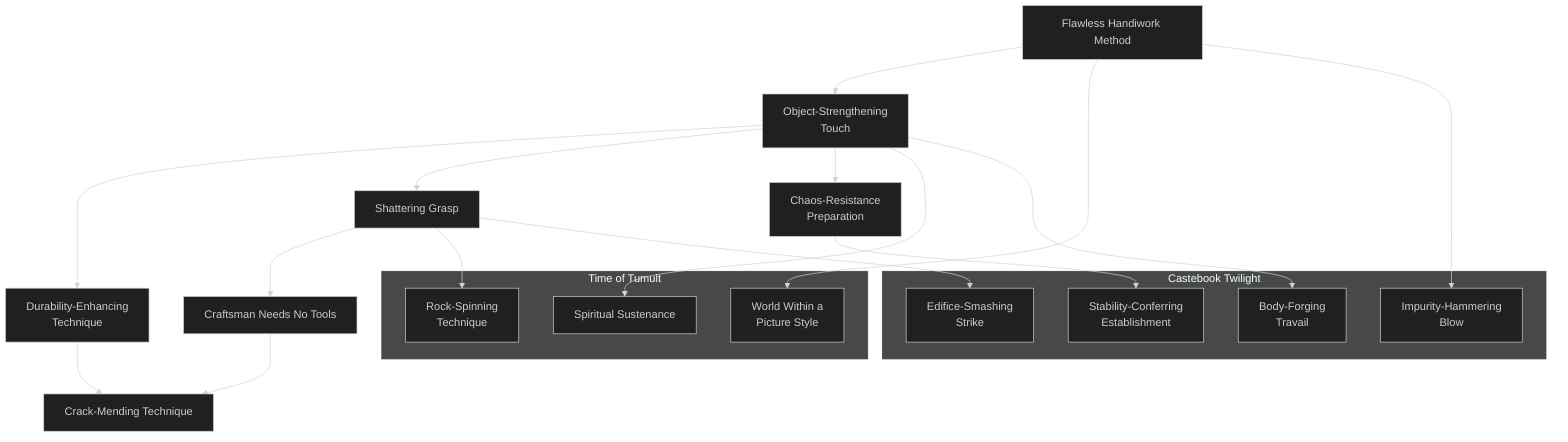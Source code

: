 ---
config:
  theme: dark
---

flowchart TD

    flawless_handiwork_method[Flawless Handiwork Method]
    click flawless_handiwork_method callback "
        Flawless Handiwork Method<br>
        <br>
        Cost: 3 motes per success<br>
        Duration: Instant<br>
        Type: Supplemental<br>
        Minimum Craft: 1<br>
        Minimum Essence: 1<br>
        Prerequisite Charms: None<br>
        <br>
        The character channels Essence through his hands and
        tools, enhancing his efforts and making the final produce of his
        work far more impressive than the fruits of any mortal craftsman's
        labor. To use this Charm, the player first makes a regular
        Intelligence or Stamina + Craft roll for the character. Then, the
        player may &quot;buy&quot; additional successes, up to the character's
        Essence rating + the number of successes rolled on the Craft roll.
        Each success bought in this fashion costs 3 motes of Essence.<br>
        Storytellers should consider strongly granting special bonuses
        to objects that are made from good or exceptional
        materials to start and that have astonishing numbers of successes.
        For more details on this, see the &quot;Craft&quot; section of the
        Drama chapter, page 245. Note that Flawless Handiwork
        Method's effects do not occur instantly — the character must
        still take the regular amount of time necessary to construct an
        object of that type, though he need take no longer. An Exalted
        craftsman can knock together in a morning items that would
        take a mortal craftsman months or years to produce.
        "

    object_strengthening_touch[Object-Strengthening<br>Touch]
    flawless_handiwork_method --> object_strengthening_touch
    click object_strengthening_touch callback "
        Object-Strengthening Touch<br>
        <br>
        Cost: 6 motes<br>
        Duration: One Scene<br>
        Type: Simple<br>
        Minimum Craft: 2<br>
        Minimum Essence: 1<br>
        Prerequisite Charms: Flawless Handiwork Method<br>
        <br>
        This Charm strengthens objects, allowing them to
        endure far more damage than normal. Very fragile objects
        such as those made of paper or glass cannot be damaged
        without the full exertion of a Strength at least equal to the
        Essence rating of the character who used the Object-
        Strengthening Touch Charm on them. Objects that are
        not so fragile take roughly twice as much force as normal
        to harm. For rules on breaking and lifting objects, see the
        &quot;Athletics&quot; section of the Drama chapter, page 251.<br>
        Object-Strengthening Touch does not just protect
        against breakage — strengthened objects are also resistant
        to fire, acid, freezing and other forms of damage. The
        character using Object-Strengthening Touch must touch
        the object in order to cause this Charm to take effect.
        Characters can strengthen any object, not just objects that
        are at the focus of the character's Craft Ability. This
        Charm does not work on animals or sentient beings.
        "

    durability_enhancing_technique[Durability-Enhancing<br>Technique]
    object_strengthening_touch --> durability_enhancing_technique
    click durability_enhancing_technique callback "
        Durability-Enhancing Technique<br>
        <br>
        Cost: 10 motes<br>
        Duration: Instant<br>
        Type: Simple<br>
        Minimum Craft: 3<br>
        Minimum Essence: 2<br>
        Prerequisite Charms: Object-Strengthening Touch<br>
        <br>
        Objects subjected to this Charm do not have the immense
        durability of objects subjected to Object-Strengthening
        Touch, but the enhancement is permanent. While objects
        treated with Durability-Enhancing Technique are not completely
        immune to the ravages of time and nature, they are
        very resistant, enduring at least 10 times as long as untreated
        objects. Objects treated with Durability-Enhancing Technique
        add twice the Exalted's score in the Crafts Ability to the
        Strength + Athletics dice pool required to break them. Items
        such as swords and axes that have been treated with
        Durability-Enhancing Technique hold their edges longer, even if
        used to hack through doors or otherwise mistreated
        "

    shattering_grasp[Shattering Grasp]
    object_strengthening_touch --> shattering_grasp
    click shattering_grasp callback "
        Shattering Grasp<br>
        <br>
        Cost: 5 motes<br>
        Duration: Instant<br>
        Type: Simple<br>
        Minimum Craft: 3<br>
        Minimum Essence: 2<br>
        Prerequisite Charms: Object-Strengthening Touch<br>
        <br>
        Someone who works with a material for a long time
        learns its strengths and weaknesses. A character who knows
        this Charm can channel Essence to intensify this knowledge
        and can rend stone and metal with his bare hands and tear
        apart wooden doors with his fingers. A character using the
        Shattering Grasp Charm multiplies his Strength + Athletics
        by 2 for the purposes of breaking or damaging the basic
        material he works with for the focus of his Craft skill -
        typically metal, stone or wood. If the character is making an
        attack against such an object, double his damage successes.
        Tanners and leathercrafters do not gain the ability to do extra
        damage in hand-to-hand combat with this Charm.
        "

    craftsman_needs_no_tools[Craftsman Needs No Tools]
    shattering_grasp --> craftsman_needs_no_tools
    click craftsman_needs_no_tools callback "
        Craftsman Needs No Tools<br>
        <br>
        Cost: 7 motes, 1 Willpower<br>
        Duration: One scene<br>
        Type: Simple<br>
        Minimum Craft: 5<br>
        Minimum Essence: 3<br>
        Prerequisite Charms: Shattering Grasp<br>
        <br>
        The greatest burden of a craftsman is the pressing need for
        tools and a workshop. For an Exalted who has mastered this
        Charm, that is no problem at all. A character who knows this
        Charm can work directly with her chosen material, shaping it
        with hands and voice, laboring without any need for tools.
        Characters using this Charm slowly croon and purr to their
        work as they shape and form the material with their fingertips
        "

    chaos_resistance_preparation[Chaos-Resistance<br>Preparation]
    object_strengthening_touch --> chaos_resistance_preparation
    click chaos_resistance_preparation callback "
        Chaos-Resistance Preparation<br>
        <br>
        Cost: 10 motes, 1 Willpower<br>
        Duration: Instant<br>
        Type: Simple<br>
        Minimum Craft: 4<br>
        Minimum Essence: 2<br>
        Prerequisite Charms: Object-Strengthening Touch<br>
        The ravages of the Wyld can twist objects, as well as men. For
        every object that is made better suited to its task, 100 are ruined by
        the energies of unbounded change. This Charm makes an object
        far more resistant to the twisting effects of Wyld energy. Chaos
        Resistance Preparation is not as complete as the Lore Charms that:
        stabilize persons, causing an object protected by this Charm to take
        only take 10 times as long to change as it would normally. However,
        the effects of Chaos-Resistance Preparation are permanent. Objects
        treated with this Charm lend no protective qualities to their
        bearers — a suit of Chaos-Resistant armor will not protect the
        character wearing it from Wyld-induced mutation.
        "

    crack_mending_technique[Crack-Mending Technique]
    durability_enhancing_technique --> crack_mending_technique
    craftsman_needs_no_tools --> crack_mending_technique
    click crack_mending_technique callback "
        Crack-Mending Technique<br>
        <br>
        Cost: 10 motes, 1 Willpower, 1 health level<br>
        Duration: Instant<br>
        Type: Simple<br>
        Minimum Craft: 5<br>
        Minimum Essence: 3<br>
        Prerequisite Charms: Craftsman Needs No Tools, Durability-Enhancing Technique<br>
        <br>
        A character using the Crack-Mending Technique can fix
        any broken object, no matter how severely damaged, so long as
        it was not totally unmade (for example, by powerful sorcery,
        digestion in a Behemoth's gullet or immersion in molten rock).
        The character must spend a number of hours working on the
        object equal to 10 - her Essence, slowly piecing it back together
        and coaxing the fragments to bind to one another.<br>
        This Charm can even remake extremely damaged things
        such as shattered crystal and burnt paper, but it cannot
        remake metaphorical or conceptual things —it cannot mend
        broken hearts, oaths or promises, for example, nor can it
        remake shattered dreams or smashed hopes. Also, it cannot
        remake an object more yards in radius than the character's
        Essence rating. Crack-Mending Technique can restore damaged
        items of First Age manufacture but can do nothing to
        repair those whose magic has fled or been exhausted.
        "

    subgraph time_of_tumult[Time of Tumult]
        direction TB
        world_within_a_picture_style[World Within a<br>Picture Style]
        click world_within_a_picture_style callback "
            World Within a Picture Style<br>
            <br>
            Cost: 20 motes<br>
            Duration: One day or more<br>
            Type: Simple<br>
            Minimum Craft: 5<br>
            Minimum Occult: 3<br>
            Minimum Essence: 3<br>
            Prerequisite Charms: Flawless Handiwork Method<br>
            <br>
            A Solar who truly masters some form of representational
            art — most obviously painting, but other possibilities
            include tapestry-weaving, carving and metal-casting -
            can fashion miniature worlds within a lifelike representation.
            A being that knows how to expend Essence can step
            into the image and experience it as if it were real. Although
            the examples within the Invisible Fortress are &quot;life sized,&quot;
            a World Within a Picture's physical matrix could be much
            smaller; for instance, a metal brooch chased and enameled
            with an uncannily realistic miniature scene.<br>
            The World Within a Picture can include planes,
            animals or even people, but none of the people are actually
            real. They react only in simple, stereotyped ways, like
            automata. (A Solar can trap real people or spirits within a
            still life to become permanent characters, but this involves
            a spell of Celestial Circle Sorcery.) A World Within a
            Picture's simulated world cannot exceed one acre in area,
            although it may look much larger: A person who tries to
            travel beyond the boundaries of the still life either goes in
            a circle or steps out of the still life.<br>
            Creating a World Within a Picture takes weeks or
            months, depending on the artist's medium and the level of
            detail the artist desires. Once created, a World Within a
            Picture lasts until someone or something destroys it. Other
            Charms and sorceries can piggyback on a World Within a
            Picture if the artist wants to include magical effects within
            the simulated world, such a still life in which people can
            fly, or one that transforms visitors into other forms.<br>
            Entering a World Within a Picture costs 1 mote of
            Essence. Departing is free. Anyone caught within a completely
            destroyed Still Life dies. A Still Life that is merely damaged can
            be repaired, and prisoners retrieved, but only by someone who
            knows the World Within a Picture Style Charm.
            "

        rock_spinning_technique[Rock-Spinning<br>Technique]
        click rock_spinning_technique callback "
            Rock-Spinning Technique<br>
            <br>
            Cost: 3 motes<br>
            Duration: One hour<br>
            Type: Simple<br>
            Minimum Craft: 2<br>
            Minimum Essence: 2<br>
            Prerequisite Charms: Shattering Grasp<br>
            <br>
            This Charm enables a Solar to spin raw stone into
            flexible thread or yarn. Rock thread is fireproof but no
            stronger than linen and rather scratchy to wear. It is
            entirely adequate for tapestries, tablecloths, rugs and other
            utilitarian purposes, though, and in large quantities, it
            makes excellent insulation. The thread or yarn remains
            the same color as the original rock, making most spun rock
            rather drab — but a Solar with this Charm can spin jade or
            diamond as easily as slate or sandstone. A handkerchief of
            spun jewels would make an understated yet truly royal gift.
            The basic Charm requires no more than a simple
            drop-spindle or spinning wheel and a quantity of rock. The
            listed Essence cost and duration are for spinning a cubic
            foot of rock into a cubic yard of fluffy fiber. The process
            takes a full hour. A more elaborate apparatus (such as the
            broken machine in the Fortress) reduces the Essence cost
            to 1 mote, and the machine runs by itself once set running.
            Indeed, the apparatus reduces rock-spinning to magic that
            even unExalted mortals can perform.
            "

        spiritual_sustenance[Spiritual Sustenance]
        click spiritual_sustenance callback "
            Spiritual Sustenance<br>
            <br>
            Cost: Variable<br>
            Duration: Variable<br>
            Type: Simple<br>
            Minimum Craft: 3<br>
            Minimum Essence: 2<br>
            Prerequisite Charms: Object-Strengthening Touch<br>
            <br>
            Characters utilizing this Charm can mold
            edible food out of any other material, be it rock,
            wood or even snow. The simpler the food and
            the smaller the portion, the less it costs to make.
            Conjuring a loaf of bread requires just 1 mote of
            Essence and about five minutes, while sculpting
            an entire feast can cost 10 motes or more and
            take an entire day. This food can be stored.
            However, it will gradually lose its reality and
            after a week, it will fade to wisps of Essence
            when handled.<br>
            While it will fill the belly, conjured food
            offers little in the way of vitamins or minerals.
            For every week that food created in this manner,
            makes up more than 50 percent of a character's
            diet, he will lose one dot in Willpower. Obviously,
            if a character has mastered a sorcery that
            allows him to conjure real food, these penalties
            do not apply.
            "
    end

    flawless_handiwork_method --> world_within_a_picture_style
    shattering_grasp --> rock_spinning_technique
    object_strengthening_touch --> spiritual_sustenance

    subgraph Castebook Twilight
        direction TB
        impurity_hammering_blow[Impurity-Hammering<br>Blow]
        click impurity_hammering_blow callback "
            Impurity-Hammering Blow<br>
            <br>
            Cost: 5 motes<br>
            Duration: One scene<br>
            Type: Simple<br>
            Minimum Craft: 2<br>
            Minimum Essence: 1<br>
            Prerequisite Charms: Flawless Handiwork Method<br>
            <br>
            With this Charm, an Exalted can purify base metal or
            other raw substances of natural taints and flaws, working
            badly tanned raw leather into butter-soft suede, cheap
            marble into smooth stone worthy of the palace of the
            Empress and flawed jewels into pure specimens of their
            kind. Characters cannot use this Charm to convert raw
            materials into any of the Five Magical Materials - for
            example, turning gold into orichalcum. That must be done
            by the usual long, slow process of extraction. However, the
            Exalt can greatly improve the quality of raw materials by
            invoking this Charm as he creates an item. The character
            may purify the materials for an object in an equal number
            of Dexterity or Stamina + Crafts successes as required to
            create the item. Players may roll for their characters once
            per scene of work. For the purposes of this Charm, each
            scene is normally a day of work, though it can be less (for
            example, if the Solar is using the Charm Craftsman Needs
            No Tools, a scene is probably about an hour).
            "

        body_forging_travail[Body-Forging<br>Travail]
        click body_forging_travail callback "
            Body-Forging Travail<br>
            <br>
            Cost: 8 motes, 1 Willpower<br>
            Duration: One scene<br>
            Type: Simple<br>
            Minimum Craft: 3<br>
            Minimum Essence: 2<br>
            Prerequisite Charms: Object-Strengthening Touch<br>
            <br>
            This Charm allows an Exalt to confer physical integrity
            upon a living being, human or animal, just as he
            might instill strength into an object. The Solar places his
            hands upon the subject of this Charm and uses his powers
            to force the subject's living body to conform to principles
            of stability and good construction, enhancing its ability
            to receive blows or other damage. For the remainder of
            the scene, the subject of the Charm takes half damage
            after soak (but before damage is rolled, to a minimum of
            one die) from all blows struck by beings with a Craft
            Ability equal to or less than that of the Exalted who
            invoked the Charm. The character also has some degree
            of protection from forces such as cold, fire, lightning or
            acid and soaks two additional levels of lethal damage
            from such attacks until the end of the scene. A sorcerer
            can use this Charm on himself.
            "

        edifice_smashing_strike[Edifice-Smashing<br>Strike]
        click edifice_smashing_strike callback "
            Edifice-Smashing Strike<br>
            <br>
            Cost: 7 motes<br>
            Duration: Instant<br>
            Type: Simple<br>
            Minimum Craft: 4<br>
            Minimum Essence: 2<br>
            Prerequisite Charms: Shattering Grasp<br>
            <br>
            This Charm enables an Exalted to shake the foundations
            of buildings and pound down walls with his bare fists
            due to his understanding of the nature of craftsmanship
            and the principles of workmanship. When attempting to
            destroy or break any nonliving crafted material of any
            substance, add his Essence + Craft to his Strength +
            Athletics to determine if he can break something or to the
            amount of damage he does in an attack against an object.
            A character can use this Charm against any sort of material,
            regardless of the material she crafts. The only
            requirement is that the subject of his strikes, be it a wall, a
            door, a weapon or a building's foundation, be in some way
            worked or shaped by intelligent beings. This Charm is
            explicitly permitted to be part of a Combo with Charms of
            other Abilities. This Charm cannot be used to attack worn
            or carried gear.
            "

        stability_conferring_establishment[Stability-Conferring<br>Establishment]
        click stability_conferring_establishment callback "
            Stability-Conferring Establishment<br>
            <br>
            Cost: 1 mote, 1 Willpower, 1 health level<br>
            Duration: One year<br>
            Type: Simple<br>
            Minimum Craft: 5<br>
            Minimum Essence: 3<br>
            Prerequisite Charms: Chaos-Resistance Preparation<br>
            <br>
            With this Charm, an Exalted can create objects that
            are not only resistant to the effects of the Wyld, but also
            protect those who wear them. Infusing a part of his own life
            into the item — which can be anything from a ring to a full
            suit of armor — the Solar instills a natural aura of order and
            stability into it, causing it to remain safe from changes for
            a full year. As long as the object endures unchanged
            preserved by the Charm, its wearer will also be protected
            from the Wyld's ravages. Remember that the mote in-
            vested remains committed for the duration of the Charm
            or until the magic is canceled by the Exalt.
            "
    end

    flawless_handiwork_method --> impurity_hammering_blow
    object_strengthening_touch --> body_forging_travail
    shattering_grasp --> edifice_smashing_strike
    chaos_resistance_preparation --> stability_conferring_establishment